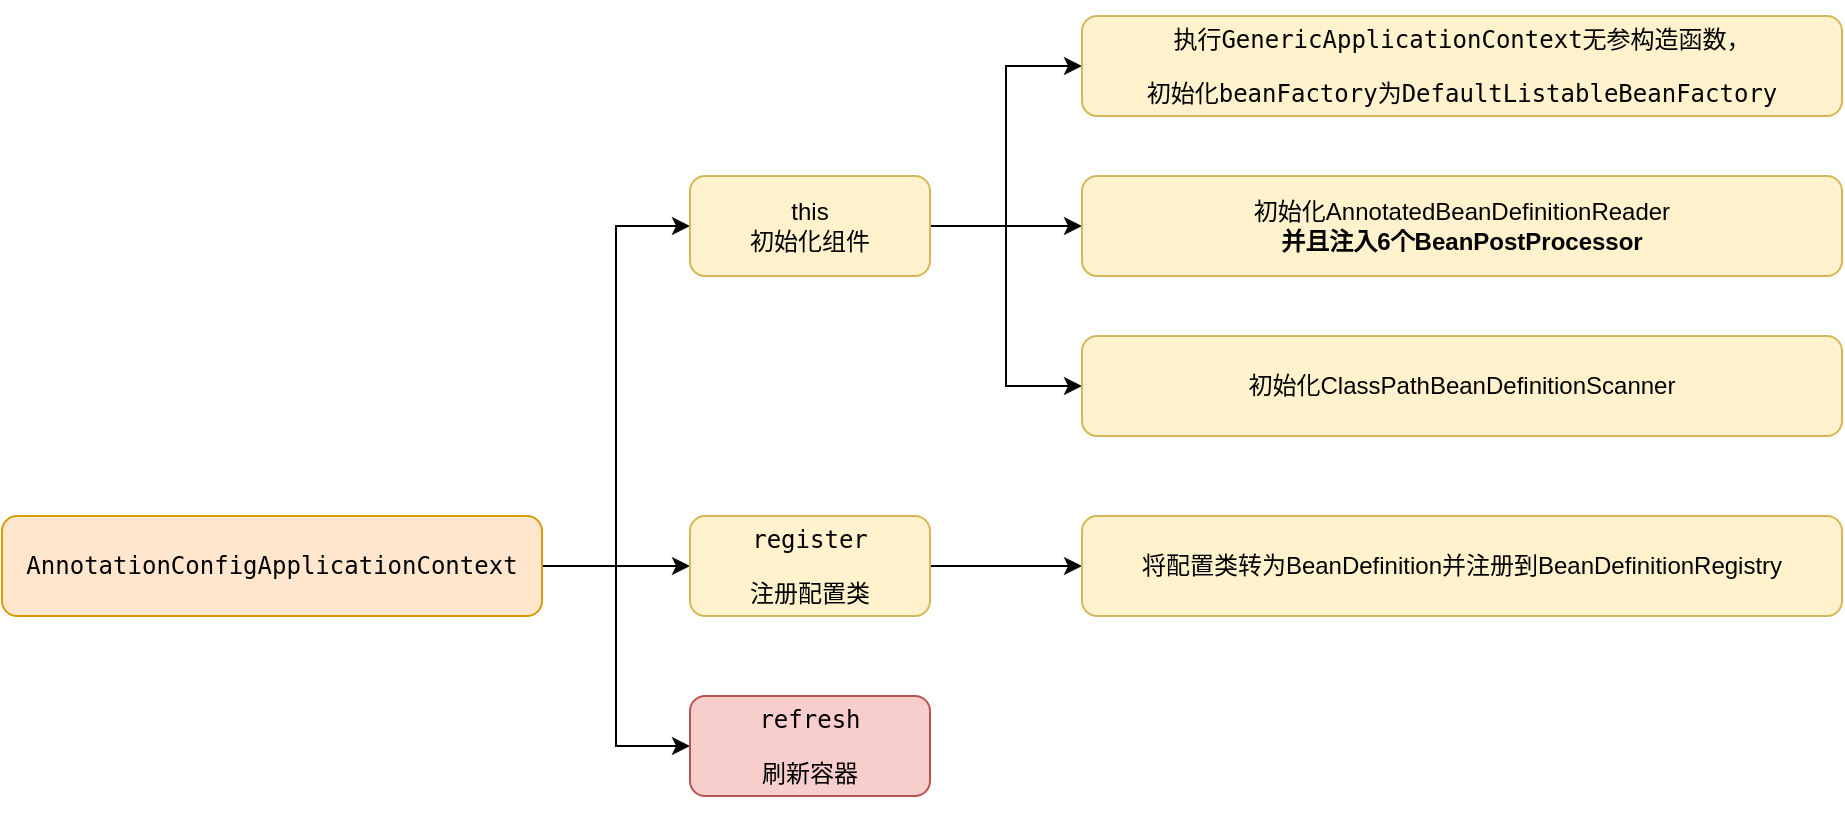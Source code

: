 <mxfile version="14.5.3" type="github">
  <diagram id="cTsIDNshQpALD4lZKKJo" name="Page-1">
    <mxGraphModel dx="946" dy="1705" grid="1" gridSize="10" guides="1" tooltips="1" connect="1" arrows="1" fold="1" page="1" pageScale="1" pageWidth="827" pageHeight="1169" math="0" shadow="0">
      <root>
        <mxCell id="0" />
        <mxCell id="1" parent="0" />
        <mxCell id="OZ0cQjbIUvIi7hMA9QfN-11" style="edgeStyle=orthogonalEdgeStyle;rounded=0;orthogonalLoop=1;jettySize=auto;html=1;exitX=1;exitY=0.5;exitDx=0;exitDy=0;entryX=0;entryY=0.5;entryDx=0;entryDy=0;" edge="1" parent="1" source="OZ0cQjbIUvIi7hMA9QfN-1" target="OZ0cQjbIUvIi7hMA9QfN-3">
          <mxGeometry relative="1" as="geometry" />
        </mxCell>
        <mxCell id="OZ0cQjbIUvIi7hMA9QfN-12" style="edgeStyle=orthogonalEdgeStyle;rounded=0;orthogonalLoop=1;jettySize=auto;html=1;exitX=1;exitY=0.5;exitDx=0;exitDy=0;entryX=0;entryY=0.5;entryDx=0;entryDy=0;" edge="1" parent="1" source="OZ0cQjbIUvIi7hMA9QfN-1" target="OZ0cQjbIUvIi7hMA9QfN-4">
          <mxGeometry relative="1" as="geometry" />
        </mxCell>
        <mxCell id="OZ0cQjbIUvIi7hMA9QfN-13" style="edgeStyle=orthogonalEdgeStyle;rounded=0;orthogonalLoop=1;jettySize=auto;html=1;exitX=1;exitY=0.5;exitDx=0;exitDy=0;entryX=0;entryY=0.5;entryDx=0;entryDy=0;" edge="1" parent="1" source="OZ0cQjbIUvIi7hMA9QfN-1" target="OZ0cQjbIUvIi7hMA9QfN-5">
          <mxGeometry relative="1" as="geometry" />
        </mxCell>
        <mxCell id="OZ0cQjbIUvIi7hMA9QfN-1" value="&lt;pre&gt;AnnotationConfigApplicationContext&lt;/pre&gt;" style="rounded=1;whiteSpace=wrap;html=1;fillColor=#ffe6cc;strokeColor=#d79b00;" vertex="1" parent="1">
          <mxGeometry x="10" y="240" width="270" height="50" as="geometry" />
        </mxCell>
        <mxCell id="OZ0cQjbIUvIi7hMA9QfN-15" style="edgeStyle=orthogonalEdgeStyle;rounded=0;orthogonalLoop=1;jettySize=auto;html=1;exitX=1;exitY=0.5;exitDx=0;exitDy=0;entryX=0;entryY=0.5;entryDx=0;entryDy=0;" edge="1" parent="1" source="OZ0cQjbIUvIi7hMA9QfN-3" target="OZ0cQjbIUvIi7hMA9QfN-6">
          <mxGeometry relative="1" as="geometry" />
        </mxCell>
        <mxCell id="OZ0cQjbIUvIi7hMA9QfN-16" style="edgeStyle=orthogonalEdgeStyle;rounded=0;orthogonalLoop=1;jettySize=auto;html=1;exitX=1;exitY=0.5;exitDx=0;exitDy=0;entryX=0;entryY=0.5;entryDx=0;entryDy=0;" edge="1" parent="1" source="OZ0cQjbIUvIi7hMA9QfN-3" target="OZ0cQjbIUvIi7hMA9QfN-7">
          <mxGeometry relative="1" as="geometry" />
        </mxCell>
        <mxCell id="OZ0cQjbIUvIi7hMA9QfN-17" style="edgeStyle=orthogonalEdgeStyle;rounded=0;orthogonalLoop=1;jettySize=auto;html=1;exitX=1;exitY=0.5;exitDx=0;exitDy=0;entryX=0;entryY=0.5;entryDx=0;entryDy=0;" edge="1" parent="1" source="OZ0cQjbIUvIi7hMA9QfN-3" target="OZ0cQjbIUvIi7hMA9QfN-8">
          <mxGeometry relative="1" as="geometry" />
        </mxCell>
        <mxCell id="OZ0cQjbIUvIi7hMA9QfN-3" value="this&lt;br&gt;初始化组件" style="rounded=1;whiteSpace=wrap;html=1;fillColor=#fff2cc;strokeColor=#d6b656;" vertex="1" parent="1">
          <mxGeometry x="354" y="70" width="120" height="50" as="geometry" />
        </mxCell>
        <mxCell id="OZ0cQjbIUvIi7hMA9QfN-14" style="edgeStyle=orthogonalEdgeStyle;rounded=0;orthogonalLoop=1;jettySize=auto;html=1;exitX=1;exitY=0.5;exitDx=0;exitDy=0;entryX=0;entryY=0.5;entryDx=0;entryDy=0;" edge="1" parent="1" source="OZ0cQjbIUvIi7hMA9QfN-4" target="OZ0cQjbIUvIi7hMA9QfN-10">
          <mxGeometry relative="1" as="geometry" />
        </mxCell>
        <mxCell id="OZ0cQjbIUvIi7hMA9QfN-4" value="&lt;pre&gt;register&lt;/pre&gt;&lt;pre&gt;注册配置类&lt;/pre&gt;" style="rounded=1;whiteSpace=wrap;html=1;fillColor=#fff2cc;strokeColor=#d6b656;" vertex="1" parent="1">
          <mxGeometry x="354" y="240" width="120" height="50" as="geometry" />
        </mxCell>
        <mxCell id="OZ0cQjbIUvIi7hMA9QfN-5" value="&lt;pre&gt;&lt;pre&gt;refresh&lt;/pre&gt;&lt;pre&gt;刷新容器&lt;/pre&gt;&lt;/pre&gt;" style="rounded=1;whiteSpace=wrap;html=1;fillColor=#f8cecc;strokeColor=#b85450;" vertex="1" parent="1">
          <mxGeometry x="354" y="330" width="120" height="50" as="geometry" />
        </mxCell>
        <mxCell id="OZ0cQjbIUvIi7hMA9QfN-6" value="&lt;pre&gt;&lt;pre&gt;执行GenericApplicationContext无参构造函数，&lt;/pre&gt;&lt;pre&gt;初始化beanFactory为DefaultListableBeanFactory&lt;/pre&gt;&lt;/pre&gt;" style="rounded=1;whiteSpace=wrap;html=1;fillColor=#fff2cc;strokeColor=#d6b656;" vertex="1" parent="1">
          <mxGeometry x="550" y="-10" width="380" height="50" as="geometry" />
        </mxCell>
        <mxCell id="OZ0cQjbIUvIi7hMA9QfN-7" value="初始化AnnotatedBeanDefinitionReader&lt;br&gt;&lt;b&gt;并且注入6个BeanPostProcessor&lt;/b&gt;" style="rounded=1;whiteSpace=wrap;html=1;fillColor=#fff2cc;strokeColor=#d6b656;" vertex="1" parent="1">
          <mxGeometry x="550" y="70" width="380" height="50" as="geometry" />
        </mxCell>
        <mxCell id="OZ0cQjbIUvIi7hMA9QfN-8" value="初始化ClassPathBeanDefinitionScanner" style="rounded=1;whiteSpace=wrap;html=1;fillColor=#fff2cc;strokeColor=#d6b656;" vertex="1" parent="1">
          <mxGeometry x="550" y="150" width="380" height="50" as="geometry" />
        </mxCell>
        <mxCell id="OZ0cQjbIUvIi7hMA9QfN-10" value="将配置类转为BeanDefinition并注册到BeanDefinitionRegistry" style="rounded=1;whiteSpace=wrap;html=1;fillColor=#fff2cc;strokeColor=#d6b656;" vertex="1" parent="1">
          <mxGeometry x="550" y="240" width="380" height="50" as="geometry" />
        </mxCell>
      </root>
    </mxGraphModel>
  </diagram>
</mxfile>
